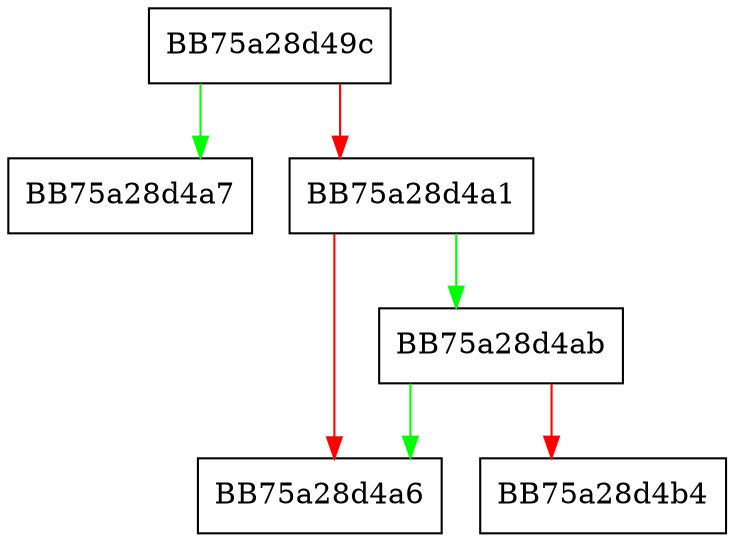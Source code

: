 digraph sqlite3StringToId {
  node [shape="box"];
  graph [splines=ortho];
  BB75a28d49c -> BB75a28d4a7 [color="green"];
  BB75a28d49c -> BB75a28d4a1 [color="red"];
  BB75a28d4a1 -> BB75a28d4ab [color="green"];
  BB75a28d4a1 -> BB75a28d4a6 [color="red"];
  BB75a28d4ab -> BB75a28d4a6 [color="green"];
  BB75a28d4ab -> BB75a28d4b4 [color="red"];
}